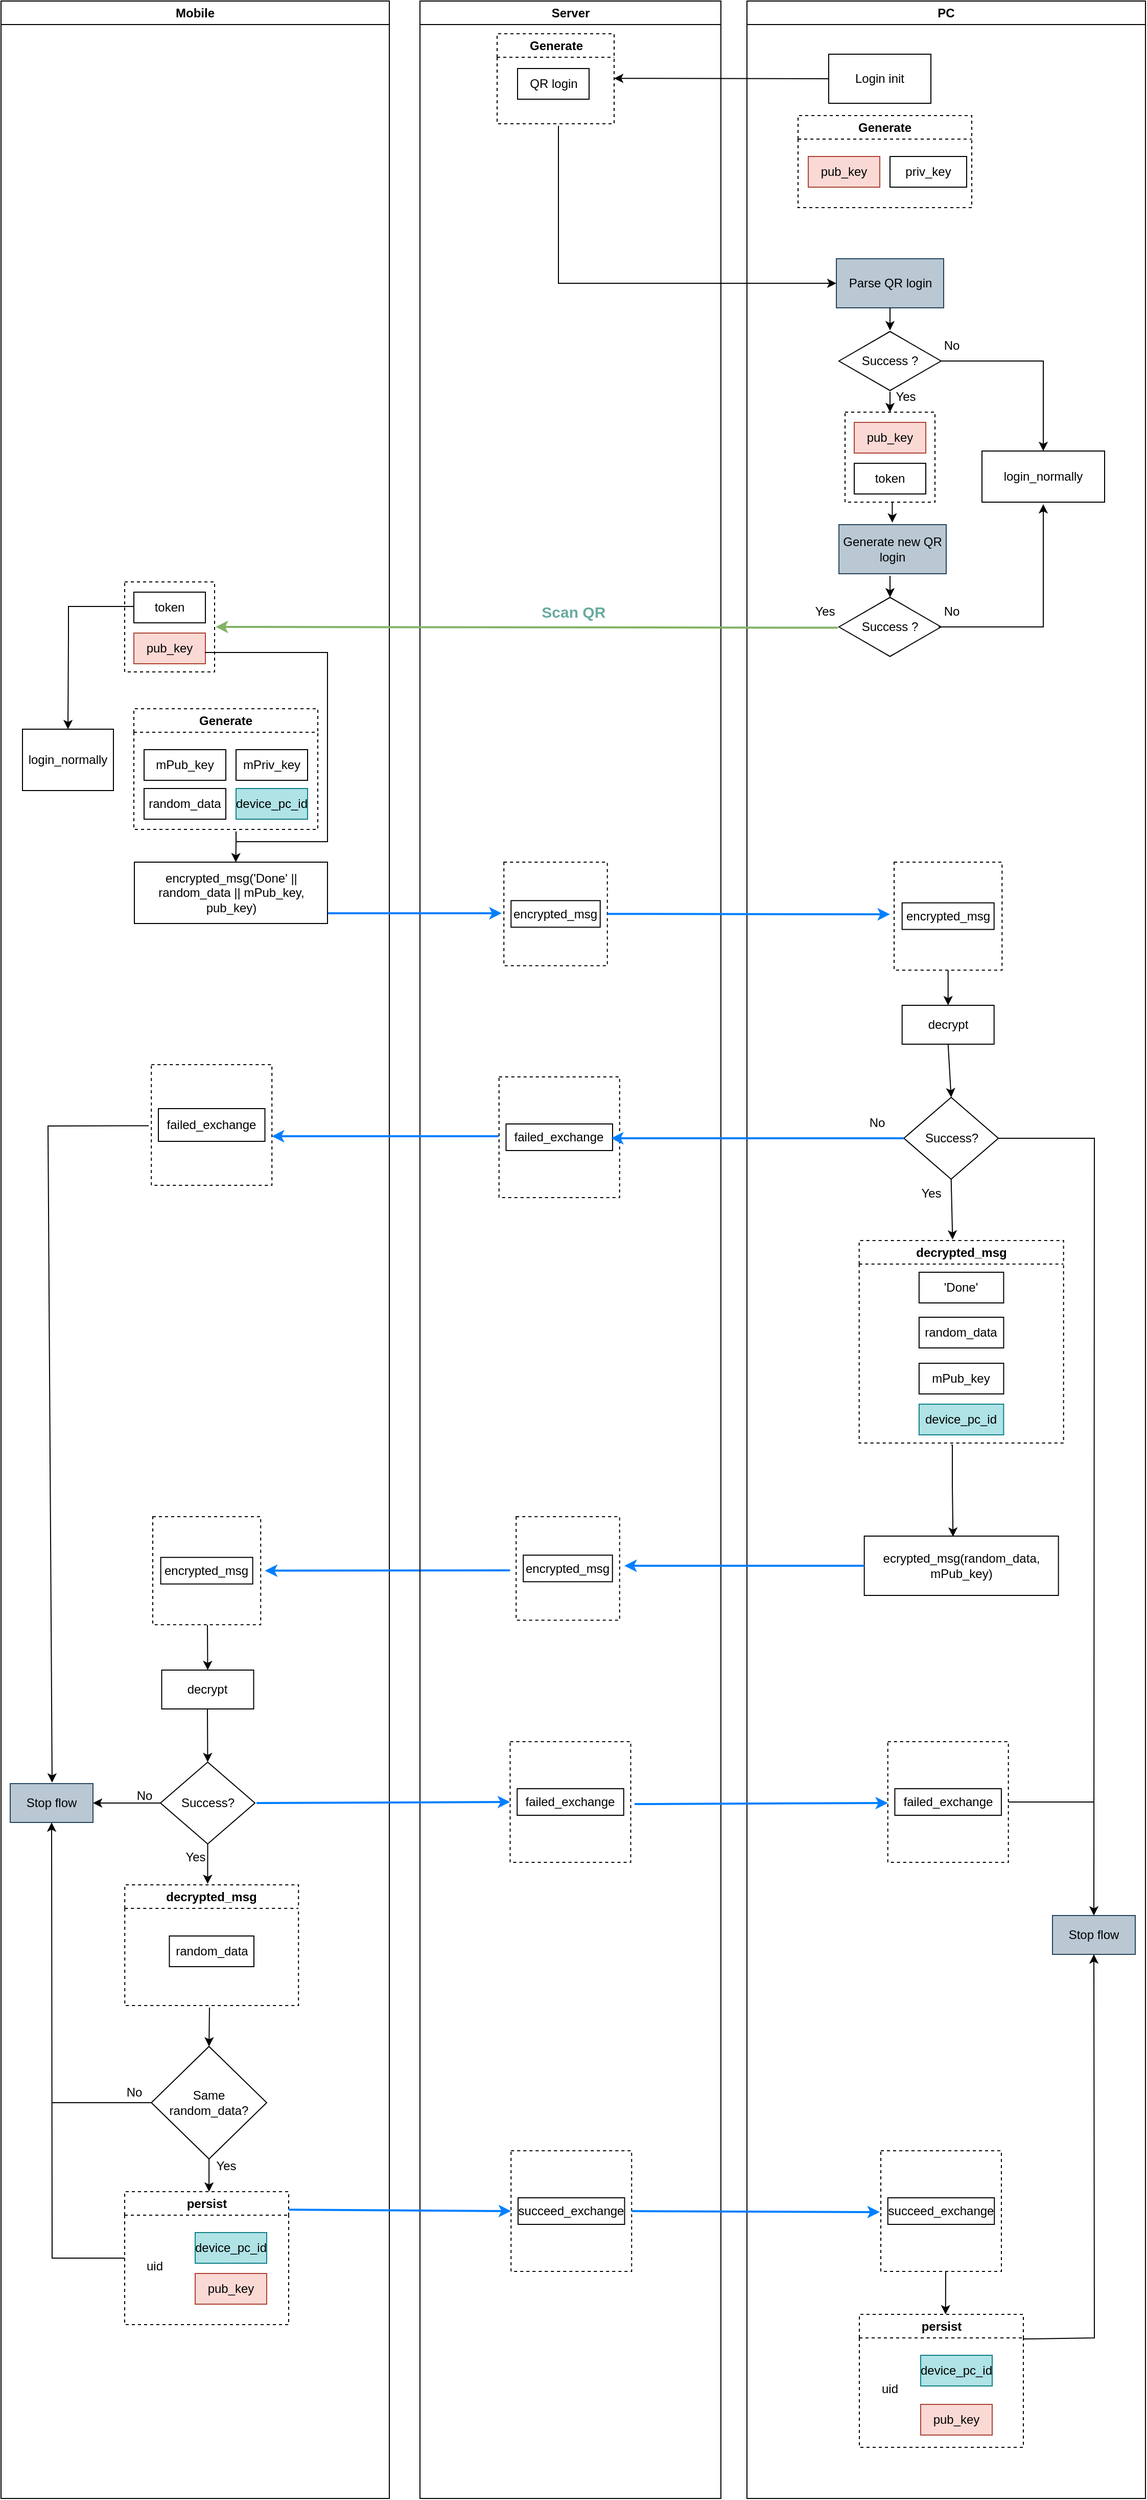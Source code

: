 <mxfile version="21.3.8" type="github">
  <diagram name="Page-1" id="e7e014a7-5840-1c2e-5031-d8a46d1fe8dd">
    <mxGraphModel dx="1434" dy="764" grid="1" gridSize="10" guides="1" tooltips="1" connect="1" arrows="1" fold="1" page="1" pageScale="1" pageWidth="1169" pageHeight="826" background="none" math="0" shadow="0">
      <root>
        <mxCell id="0" />
        <mxCell id="1" parent="0" />
        <mxCell id="2" value="Mobile" style="swimlane;whiteSpace=wrap" parent="1" vertex="1">
          <mxGeometry x="30" y="128" width="380" height="2442" as="geometry" />
        </mxCell>
        <mxCell id="E8R9tOtTosxfVHhhN3oH-79" value="" style="whiteSpace=wrap;html=1;aspect=fixed;dashed=1;" parent="2" vertex="1">
          <mxGeometry x="121" y="568" width="88" height="88" as="geometry" />
        </mxCell>
        <mxCell id="E8R9tOtTosxfVHhhN3oH-80" value="token" style="rounded=0;whiteSpace=wrap;html=1;" parent="2" vertex="1">
          <mxGeometry x="130" y="578" width="70" height="30" as="geometry" />
        </mxCell>
        <mxCell id="E8R9tOtTosxfVHhhN3oH-81" value="pub_key" style="rounded=0;whiteSpace=wrap;html=1;fillColor=#fad9d5;strokeColor=#ae4132;" parent="2" vertex="1">
          <mxGeometry x="130" y="618" width="70" height="30" as="geometry" />
        </mxCell>
        <mxCell id="E8R9tOtTosxfVHhhN3oH-88" value="Generate" style="swimlane;whiteSpace=wrap;html=1;dashed=1;" parent="2" vertex="1">
          <mxGeometry x="130" y="692" width="180" height="118" as="geometry">
            <mxRectangle x="50" y="112" width="90" height="30" as="alternateBounds" />
          </mxGeometry>
        </mxCell>
        <mxCell id="E8R9tOtTosxfVHhhN3oH-89" value="mPub_key" style="rounded=0;whiteSpace=wrap;html=1;" parent="E8R9tOtTosxfVHhhN3oH-88" vertex="1">
          <mxGeometry x="10" y="40" width="80" height="30" as="geometry" />
        </mxCell>
        <mxCell id="E8R9tOtTosxfVHhhN3oH-90" value="mPriv_key" style="rounded=0;whiteSpace=wrap;html=1;" parent="E8R9tOtTosxfVHhhN3oH-88" vertex="1">
          <mxGeometry x="100" y="40" width="70" height="30" as="geometry" />
        </mxCell>
        <mxCell id="E8R9tOtTosxfVHhhN3oH-92" value="random_data" style="rounded=0;whiteSpace=wrap;html=1;" parent="E8R9tOtTosxfVHhhN3oH-88" vertex="1">
          <mxGeometry x="10" y="78" width="80" height="30" as="geometry" />
        </mxCell>
        <mxCell id="E8R9tOtTosxfVHhhN3oH-313" value="device_pc_id" style="rounded=0;whiteSpace=wrap;html=1;fillColor=#b0e3e6;strokeColor=#0e8088;" parent="E8R9tOtTosxfVHhhN3oH-88" vertex="1">
          <mxGeometry x="100" y="78" width="70" height="30" as="geometry" />
        </mxCell>
        <mxCell id="E8R9tOtTosxfVHhhN3oH-93" value="login_normally" style="rounded=0;whiteSpace=wrap;html=1;" parent="2" vertex="1">
          <mxGeometry x="21" y="712" width="89" height="60" as="geometry" />
        </mxCell>
        <mxCell id="E8R9tOtTosxfVHhhN3oH-95" value="" style="endArrow=classic;html=1;rounded=0;entryX=0.5;entryY=0;entryDx=0;entryDy=0;" parent="2" target="E8R9tOtTosxfVHhhN3oH-93" edge="1">
          <mxGeometry width="50" height="50" relative="1" as="geometry">
            <mxPoint x="130" y="592" as="sourcePoint" />
            <mxPoint x="180" y="542" as="targetPoint" />
            <Array as="points">
              <mxPoint x="66" y="592" />
              <mxPoint x="66" y="622" />
            </Array>
          </mxGeometry>
        </mxCell>
        <mxCell id="E8R9tOtTosxfVHhhN3oH-96" value="encrypted_msg(&#39;Done&#39; || random_data || mPub_key, pub_key)" style="rounded=0;whiteSpace=wrap;html=1;" parent="2" vertex="1">
          <mxGeometry x="130.5" y="842" width="189" height="60" as="geometry" />
        </mxCell>
        <mxCell id="E8R9tOtTosxfVHhhN3oH-100" value="" style="endArrow=classic;html=1;rounded=0;entryX=0.525;entryY=0.003;entryDx=0;entryDy=0;entryPerimeter=0;" parent="2" target="E8R9tOtTosxfVHhhN3oH-96" edge="1">
          <mxGeometry width="50" height="50" relative="1" as="geometry">
            <mxPoint x="230" y="812" as="sourcePoint" />
            <mxPoint x="380" y="772" as="targetPoint" />
            <Array as="points">
              <mxPoint x="230" y="822" />
            </Array>
          </mxGeometry>
        </mxCell>
        <mxCell id="E8R9tOtTosxfVHhhN3oH-101" value="" style="endArrow=none;html=1;rounded=0;" parent="2" edge="1">
          <mxGeometry width="50" height="50" relative="1" as="geometry">
            <mxPoint x="199.5" y="637" as="sourcePoint" />
            <mxPoint x="230" y="822" as="targetPoint" />
            <Array as="points">
              <mxPoint x="319.5" y="637" />
              <mxPoint x="319.5" y="822" />
            </Array>
          </mxGeometry>
        </mxCell>
        <mxCell id="E8R9tOtTosxfVHhhN3oH-151" value="" style="whiteSpace=wrap;html=1;aspect=fixed;dashed=1;" parent="2" vertex="1">
          <mxGeometry x="147.12" y="1040" width="118" height="118" as="geometry" />
        </mxCell>
        <mxCell id="E8R9tOtTosxfVHhhN3oH-152" value="failed_exchange" style="rounded=0;whiteSpace=wrap;html=1;" parent="2" vertex="1">
          <mxGeometry x="154" y="1083" width="104.25" height="32" as="geometry" />
        </mxCell>
        <mxCell id="E8R9tOtTosxfVHhhN3oH-157" value="Stop flow" style="rounded=0;whiteSpace=wrap;html=1;fillColor=#bac8d3;strokeColor=#23445d;" parent="2" vertex="1">
          <mxGeometry x="9" y="1743" width="81" height="38" as="geometry" />
        </mxCell>
        <mxCell id="E8R9tOtTosxfVHhhN3oH-158" value="" style="endArrow=classic;html=1;rounded=0;exitX=-0.021;exitY=0.506;exitDx=0;exitDy=0;exitPerimeter=0;" parent="2" source="E8R9tOtTosxfVHhhN3oH-151" edge="1">
          <mxGeometry width="50" height="50" relative="1" as="geometry">
            <mxPoint x="141.99" y="1112" as="sourcePoint" />
            <mxPoint x="50" y="1742" as="targetPoint" />
            <Array as="points">
              <mxPoint x="45.99" y="1100" />
            </Array>
          </mxGeometry>
        </mxCell>
        <mxCell id="E8R9tOtTosxfVHhhN3oH-185" value="" style="whiteSpace=wrap;html=1;aspect=fixed;dashed=1;" parent="2" vertex="1">
          <mxGeometry x="148.49" y="1482" width="105.63" height="105.63" as="geometry" />
        </mxCell>
        <mxCell id="E8R9tOtTosxfVHhhN3oH-186" value="encrypted_msg" style="rounded=0;whiteSpace=wrap;html=1;" parent="2" vertex="1">
          <mxGeometry x="156.3" y="1521.82" width="90" height="26" as="geometry" />
        </mxCell>
        <mxCell id="E8R9tOtTosxfVHhhN3oH-187" value="decrypt" style="rounded=0;whiteSpace=wrap;html=1;" parent="2" vertex="1">
          <mxGeometry x="157.25" y="1632" width="90" height="38" as="geometry" />
        </mxCell>
        <mxCell id="E8R9tOtTosxfVHhhN3oH-188" value="decrypted_msg" style="swimlane;whiteSpace=wrap;html=1;dashed=1;" parent="2" vertex="1">
          <mxGeometry x="121.12" y="1842" width="170" height="118" as="geometry" />
        </mxCell>
        <mxCell id="E8R9tOtTosxfVHhhN3oH-190" value="random_data" style="rounded=0;whiteSpace=wrap;html=1;" parent="E8R9tOtTosxfVHhhN3oH-188" vertex="1">
          <mxGeometry x="43.63" y="50" width="82.75" height="30" as="geometry" />
        </mxCell>
        <mxCell id="E8R9tOtTosxfVHhhN3oH-204" value="" style="endArrow=classic;html=1;rounded=0;entryX=0.5;entryY=0;entryDx=0;entryDy=0;" parent="E8R9tOtTosxfVHhhN3oH-188" target="E8R9tOtTosxfVHhhN3oH-197" edge="1">
          <mxGeometry width="50" height="50" relative="1" as="geometry">
            <mxPoint x="82.88" y="120" as="sourcePoint" />
            <mxPoint x="137.13" y="70" as="targetPoint" />
          </mxGeometry>
        </mxCell>
        <mxCell id="E8R9tOtTosxfVHhhN3oH-196" value="Success?" style="rhombus;whiteSpace=wrap;html=1;" parent="2" vertex="1">
          <mxGeometry x="156" y="1722" width="92.5" height="80" as="geometry" />
        </mxCell>
        <mxCell id="E8R9tOtTosxfVHhhN3oH-197" value="Same random_data?" style="rhombus;whiteSpace=wrap;html=1;" parent="2" vertex="1">
          <mxGeometry x="147.12" y="2000" width="112.88" height="110" as="geometry" />
        </mxCell>
        <mxCell id="E8R9tOtTosxfVHhhN3oH-200" value="" style="endArrow=classic;html=1;rounded=0;entryX=0.5;entryY=0;entryDx=0;entryDy=0;" parent="2" target="E8R9tOtTosxfVHhhN3oH-187" edge="1">
          <mxGeometry width="50" height="50" relative="1" as="geometry">
            <mxPoint x="202" y="1588" as="sourcePoint" />
            <mxPoint x="254.12" y="1537.63" as="targetPoint" />
          </mxGeometry>
        </mxCell>
        <mxCell id="E8R9tOtTosxfVHhhN3oH-201" value="" style="endArrow=classic;html=1;rounded=0;entryX=0.5;entryY=0;entryDx=0;entryDy=0;" parent="2" target="E8R9tOtTosxfVHhhN3oH-196" edge="1">
          <mxGeometry width="50" height="50" relative="1" as="geometry">
            <mxPoint x="201.99" y="1670" as="sourcePoint" />
            <mxPoint x="201.99" y="1714" as="targetPoint" />
          </mxGeometry>
        </mxCell>
        <mxCell id="E8R9tOtTosxfVHhhN3oH-203" value="" style="endArrow=classic;html=1;rounded=0;exitX=0.5;exitY=1;exitDx=0;exitDy=0;entryX=0.477;entryY=-0.008;entryDx=0;entryDy=0;entryPerimeter=0;" parent="2" source="E8R9tOtTosxfVHhhN3oH-196" target="E8R9tOtTosxfVHhhN3oH-188" edge="1">
          <mxGeometry width="50" height="50" relative="1" as="geometry">
            <mxPoint x="350" y="1882" as="sourcePoint" />
            <mxPoint x="400" y="1832" as="targetPoint" />
          </mxGeometry>
        </mxCell>
        <mxCell id="E8R9tOtTosxfVHhhN3oH-206" value="" style="endArrow=classic;html=1;rounded=0;exitX=0;exitY=0.5;exitDx=0;exitDy=0;entryX=1;entryY=0.5;entryDx=0;entryDy=0;" parent="2" source="E8R9tOtTosxfVHhhN3oH-196" target="E8R9tOtTosxfVHhhN3oH-157" edge="1">
          <mxGeometry width="50" height="50" relative="1" as="geometry">
            <mxPoint x="260" y="1752" as="sourcePoint" />
            <mxPoint x="310" y="1702" as="targetPoint" />
          </mxGeometry>
        </mxCell>
        <mxCell id="E8R9tOtTosxfVHhhN3oH-216" value="" style="endArrow=classic;html=1;rounded=0;strokeWidth=2;fillColor=#b1ddf0;strokeColor=#007FFF;" parent="2" edge="1">
          <mxGeometry width="50" height="50" relative="1" as="geometry">
            <mxPoint x="498.25" y="1534.48" as="sourcePoint" />
            <mxPoint x="258.25" y="1534.82" as="targetPoint" />
          </mxGeometry>
        </mxCell>
        <mxCell id="E8R9tOtTosxfVHhhN3oH-227" value="" style="endArrow=classic;html=1;rounded=0;entryX=0.5;entryY=0;entryDx=0;entryDy=0;exitX=0.5;exitY=1;exitDx=0;exitDy=0;" parent="2" source="E8R9tOtTosxfVHhhN3oH-197" edge="1">
          <mxGeometry width="50" height="50" relative="1" as="geometry">
            <mxPoint x="200" y="2112" as="sourcePoint" />
            <mxPoint x="203.56" y="2142" as="targetPoint" />
          </mxGeometry>
        </mxCell>
        <mxCell id="E8R9tOtTosxfVHhhN3oH-228" value="Yes" style="text;html=1;align=center;verticalAlign=middle;resizable=0;points=[];autosize=1;strokeColor=none;fillColor=none;" parent="2" vertex="1">
          <mxGeometry x="200" y="2102" width="40" height="30" as="geometry" />
        </mxCell>
        <mxCell id="E8R9tOtTosxfVHhhN3oH-315" value="persist" style="swimlane;whiteSpace=wrap;html=1;dashed=1;" parent="2" vertex="1">
          <mxGeometry x="121" y="2142" width="160.5" height="130" as="geometry" />
        </mxCell>
        <mxCell id="E8R9tOtTosxfVHhhN3oH-321" value="device_pc_id" style="rounded=0;whiteSpace=wrap;html=1;fillColor=#b0e3e6;strokeColor=#0e8088;" parent="E8R9tOtTosxfVHhhN3oH-315" vertex="1">
          <mxGeometry x="69" y="40" width="70" height="30" as="geometry" />
        </mxCell>
        <mxCell id="E8R9tOtTosxfVHhhN3oH-320" value="pub_key" style="rounded=0;whiteSpace=wrap;html=1;fillColor=#fad9d5;strokeColor=#ae4132;" parent="E8R9tOtTosxfVHhhN3oH-315" vertex="1">
          <mxGeometry x="69" y="80" width="70" height="30" as="geometry" />
        </mxCell>
        <mxCell id="E8R9tOtTosxfVHhhN3oH-331" value="uid" style="text;html=1;align=center;verticalAlign=middle;resizable=0;points=[];autosize=1;strokeColor=none;fillColor=none;" parent="E8R9tOtTosxfVHhhN3oH-315" vertex="1">
          <mxGeometry x="9" y="58" width="40" height="30" as="geometry" />
        </mxCell>
        <mxCell id="E8R9tOtTosxfVHhhN3oH-322" value="" style="endArrow=classic;html=1;rounded=0;exitX=0;exitY=0.5;exitDx=0;exitDy=0;entryX=0.5;entryY=1;entryDx=0;entryDy=0;" parent="2" source="E8R9tOtTosxfVHhhN3oH-315" target="E8R9tOtTosxfVHhhN3oH-157" edge="1">
          <mxGeometry width="50" height="50" relative="1" as="geometry">
            <mxPoint x="360" y="1932" as="sourcePoint" />
            <mxPoint x="410" y="1882" as="targetPoint" />
            <Array as="points">
              <mxPoint x="50" y="2207" />
            </Array>
          </mxGeometry>
        </mxCell>
        <mxCell id="3" value="Server" style="swimlane;whiteSpace=wrap" parent="1" vertex="1">
          <mxGeometry x="440" y="128" width="294.5" height="2442" as="geometry">
            <mxRectangle x="444.5" y="128" width="80" height="30" as="alternateBounds" />
          </mxGeometry>
        </mxCell>
        <mxCell id="E8R9tOtTosxfVHhhN3oH-42" value="Generate" style="swimlane;whiteSpace=wrap;html=1;dashed=1;fillColor=default;" parent="3" vertex="1">
          <mxGeometry x="75.5" y="32" width="114.5" height="88" as="geometry" />
        </mxCell>
        <mxCell id="E8R9tOtTosxfVHhhN3oH-45" value="QR login" style="rounded=0;whiteSpace=wrap;html=1;" parent="E8R9tOtTosxfVHhhN3oH-42" vertex="1">
          <mxGeometry x="20" y="34" width="70" height="30" as="geometry" />
        </mxCell>
        <mxCell id="E8R9tOtTosxfVHhhN3oH-56" value="" style="endArrow=classic;html=1;rounded=0;entryX=0;entryY=0.5;entryDx=0;entryDy=0;" parent="E8R9tOtTosxfVHhhN3oH-42" target="E8R9tOtTosxfVHhhN3oH-55" edge="1">
          <mxGeometry width="50" height="50" relative="1" as="geometry">
            <mxPoint x="60" y="90" as="sourcePoint" />
            <mxPoint x="110" y="40" as="targetPoint" />
            <Array as="points">
              <mxPoint x="60" y="244" />
            </Array>
          </mxGeometry>
        </mxCell>
        <mxCell id="E8R9tOtTosxfVHhhN3oH-46" value="" style="endArrow=classic;html=1;rounded=0;exitX=0;exitY=0.5;exitDx=0;exitDy=0;" parent="3" source="E8R9tOtTosxfVHhhN3oH-41" edge="1">
          <mxGeometry width="50" height="50" relative="1" as="geometry">
            <mxPoint x="423.5" y="76" as="sourcePoint" />
            <mxPoint x="190" y="75.58" as="targetPoint" />
          </mxGeometry>
        </mxCell>
        <mxCell id="E8R9tOtTosxfVHhhN3oH-87" value="Scan QR&amp;nbsp;" style="text;html=1;strokeColor=none;fillColor=none;align=center;verticalAlign=middle;whiteSpace=wrap;rounded=0;fontSize=15;fontStyle=1;fontColor=#67AB9F;" parent="3" vertex="1">
          <mxGeometry x="115" y="582" width="75" height="30" as="geometry" />
        </mxCell>
        <mxCell id="E8R9tOtTosxfVHhhN3oH-122" value="" style="whiteSpace=wrap;html=1;aspect=fixed;dashed=1;" parent="3" vertex="1">
          <mxGeometry x="82.13" y="842" width="101.25" height="101.25" as="geometry" />
        </mxCell>
        <mxCell id="E8R9tOtTosxfVHhhN3oH-123" value="encrypted_msg" style="rounded=0;whiteSpace=wrap;html=1;" parent="3" vertex="1">
          <mxGeometry x="89.13" y="879.63" width="87.25" height="26" as="geometry" />
        </mxCell>
        <mxCell id="E8R9tOtTosxfVHhhN3oH-146" value="" style="whiteSpace=wrap;html=1;aspect=fixed;dashed=1;" parent="3" vertex="1">
          <mxGeometry x="77.37" y="1052" width="118" height="118" as="geometry" />
        </mxCell>
        <mxCell id="E8R9tOtTosxfVHhhN3oH-147" value="failed_exchange" style="rounded=0;whiteSpace=wrap;html=1;" parent="3" vertex="1">
          <mxGeometry x="84.24" y="1098" width="104.25" height="26" as="geometry" />
        </mxCell>
        <mxCell id="E8R9tOtTosxfVHhhN3oH-192" value="" style="whiteSpace=wrap;html=1;aspect=fixed;dashed=1;" parent="3" vertex="1">
          <mxGeometry x="94.12" y="1482" width="101.25" height="101.25" as="geometry" />
        </mxCell>
        <mxCell id="E8R9tOtTosxfVHhhN3oH-193" value="encrypted_msg" style="rounded=0;whiteSpace=wrap;html=1;" parent="3" vertex="1">
          <mxGeometry x="101.12" y="1519.63" width="87.25" height="26" as="geometry" />
        </mxCell>
        <mxCell id="E8R9tOtTosxfVHhhN3oH-198" value="" style="whiteSpace=wrap;html=1;aspect=fixed;dashed=1;" parent="3" vertex="1">
          <mxGeometry x="89.13" y="2102" width="118" height="118" as="geometry" />
        </mxCell>
        <mxCell id="E8R9tOtTosxfVHhhN3oH-199" value="succeed_exchange" style="rounded=0;whiteSpace=wrap;html=1;" parent="3" vertex="1">
          <mxGeometry x="96.0" y="2148" width="104.25" height="26" as="geometry" />
        </mxCell>
        <mxCell id="E8R9tOtTosxfVHhhN3oH-233" value="" style="whiteSpace=wrap;html=1;aspect=fixed;dashed=1;" parent="3" vertex="1">
          <mxGeometry x="88.25" y="1702" width="118" height="118" as="geometry" />
        </mxCell>
        <mxCell id="E8R9tOtTosxfVHhhN3oH-234" value="failed_exchange" style="rounded=0;whiteSpace=wrap;html=1;" parent="3" vertex="1">
          <mxGeometry x="95.12" y="1748" width="104.25" height="26" as="geometry" />
        </mxCell>
        <mxCell id="4" value="PC" style="swimlane;whiteSpace=wrap" parent="1" vertex="1">
          <mxGeometry x="760" y="128" width="390" height="2442" as="geometry" />
        </mxCell>
        <mxCell id="E8R9tOtTosxfVHhhN3oH-41" value="Login init" style="rounded=0;whiteSpace=wrap;html=1;" parent="4" vertex="1">
          <mxGeometry x="80" y="52" width="100" height="48" as="geometry" />
        </mxCell>
        <mxCell id="E8R9tOtTosxfVHhhN3oH-47" value="Generate" style="swimlane;whiteSpace=wrap;html=1;dashed=1;" parent="4" vertex="1">
          <mxGeometry x="50" y="112" width="170" height="90" as="geometry">
            <mxRectangle x="50" y="112" width="90" height="30" as="alternateBounds" />
          </mxGeometry>
        </mxCell>
        <mxCell id="E8R9tOtTosxfVHhhN3oH-48" value="pub_key" style="rounded=0;whiteSpace=wrap;html=1;fillColor=#fad9d5;strokeColor=#ae4132;" parent="E8R9tOtTosxfVHhhN3oH-47" vertex="1">
          <mxGeometry x="10" y="40" width="70" height="30" as="geometry" />
        </mxCell>
        <mxCell id="E8R9tOtTosxfVHhhN3oH-49" value="priv_key" style="rounded=0;whiteSpace=wrap;html=1;" parent="E8R9tOtTosxfVHhhN3oH-47" vertex="1">
          <mxGeometry x="90" y="40" width="75" height="30" as="geometry" />
        </mxCell>
        <mxCell id="E8R9tOtTosxfVHhhN3oH-55" value="Parse QR login" style="rounded=0;whiteSpace=wrap;html=1;fillColor=#bac8d3;strokeColor=#23445d;" parent="4" vertex="1">
          <mxGeometry x="87.5" y="252" width="105" height="48" as="geometry" />
        </mxCell>
        <mxCell id="E8R9tOtTosxfVHhhN3oH-57" value="Success ?" style="html=1;whiteSpace=wrap;aspect=fixed;shape=isoRectangle;" parent="4" vertex="1">
          <mxGeometry x="90" y="322" width="100" height="60" as="geometry" />
        </mxCell>
        <mxCell id="E8R9tOtTosxfVHhhN3oH-68" value="" style="whiteSpace=wrap;html=1;aspect=fixed;dashed=1;" parent="4" vertex="1">
          <mxGeometry x="96" y="402" width="88" height="88" as="geometry" />
        </mxCell>
        <mxCell id="E8R9tOtTosxfVHhhN3oH-70" value="pub_key" style="rounded=0;whiteSpace=wrap;html=1;fillColor=#fad9d5;strokeColor=#ae4132;" parent="4" vertex="1">
          <mxGeometry x="105" y="412" width="70" height="30" as="geometry" />
        </mxCell>
        <mxCell id="E8R9tOtTosxfVHhhN3oH-71" value="token" style="rounded=0;whiteSpace=wrap;html=1;" parent="4" vertex="1">
          <mxGeometry x="105" y="452" width="70" height="30" as="geometry" />
        </mxCell>
        <mxCell id="E8R9tOtTosxfVHhhN3oH-72" value="login_normally" style="rounded=0;whiteSpace=wrap;html=1;" parent="4" vertex="1">
          <mxGeometry x="230" y="440" width="120" height="50" as="geometry" />
        </mxCell>
        <mxCell id="E8R9tOtTosxfVHhhN3oH-73" value="Generate new QR login" style="rounded=0;whiteSpace=wrap;html=1;fillColor=#bac8d3;strokeColor=#23445d;" parent="4" vertex="1">
          <mxGeometry x="90" y="512" width="105" height="48" as="geometry" />
        </mxCell>
        <mxCell id="E8R9tOtTosxfVHhhN3oH-74" value="Success ?" style="html=1;whiteSpace=wrap;aspect=fixed;shape=isoRectangle;" parent="4" vertex="1">
          <mxGeometry x="90" y="582" width="100" height="60" as="geometry" />
        </mxCell>
        <mxCell id="E8R9tOtTosxfVHhhN3oH-82" value="" style="endArrow=classic;html=1;rounded=0;strokeWidth=2;exitX=-0.01;exitY=0.513;exitDx=0;exitDy=0;exitPerimeter=0;fillColor=#d5e8d4;strokeColor=#82b366;" parent="4" source="E8R9tOtTosxfVHhhN3oH-74" edge="1">
          <mxGeometry width="50" height="50" relative="1" as="geometry">
            <mxPoint x="87.5" y="612" as="sourcePoint" />
            <mxPoint x="-520" y="612" as="targetPoint" />
          </mxGeometry>
        </mxCell>
        <mxCell id="E8R9tOtTosxfVHhhN3oH-85" value="" style="endArrow=classic;html=1;rounded=0;" parent="4" edge="1">
          <mxGeometry width="50" height="50" relative="1" as="geometry">
            <mxPoint x="187.5" y="612" as="sourcePoint" />
            <mxPoint x="290" y="492" as="targetPoint" />
            <Array as="points">
              <mxPoint x="290" y="612" />
            </Array>
          </mxGeometry>
        </mxCell>
        <mxCell id="E8R9tOtTosxfVHhhN3oH-86" value="" style="endArrow=classic;html=1;rounded=0;exitX=1;exitY=0.5;exitDx=0;exitDy=0;exitPerimeter=0;entryX=0.5;entryY=0;entryDx=0;entryDy=0;" parent="4" source="E8R9tOtTosxfVHhhN3oH-57" target="E8R9tOtTosxfVHhhN3oH-72" edge="1">
          <mxGeometry width="50" height="50" relative="1" as="geometry">
            <mxPoint x="195" y="276" as="sourcePoint" />
            <mxPoint x="290" y="422" as="targetPoint" />
            <Array as="points">
              <mxPoint x="290" y="352" />
            </Array>
          </mxGeometry>
        </mxCell>
        <mxCell id="E8R9tOtTosxfVHhhN3oH-104" value="" style="endArrow=classic;html=1;rounded=0;exitX=0.5;exitY=1;exitDx=0;exitDy=0;" parent="4" source="E8R9tOtTosxfVHhhN3oH-55" edge="1">
          <mxGeometry width="50" height="50" relative="1" as="geometry">
            <mxPoint x="137.5" y="310" as="sourcePoint" />
            <mxPoint x="140" y="322" as="targetPoint" />
          </mxGeometry>
        </mxCell>
        <mxCell id="E8R9tOtTosxfVHhhN3oH-106" value="" style="endArrow=classic;html=1;rounded=0;entryX=0.5;entryY=0;entryDx=0;entryDy=0;" parent="4" target="E8R9tOtTosxfVHhhN3oH-68" edge="1">
          <mxGeometry width="50" height="50" relative="1" as="geometry">
            <mxPoint x="140" y="382" as="sourcePoint" />
            <mxPoint x="190" y="332" as="targetPoint" />
          </mxGeometry>
        </mxCell>
        <mxCell id="E8R9tOtTosxfVHhhN3oH-107" value="" style="endArrow=classic;html=1;rounded=0;entryX=0.5;entryY=0;entryDx=0;entryDy=0;" parent="4" edge="1">
          <mxGeometry width="50" height="50" relative="1" as="geometry">
            <mxPoint x="142.21" y="490" as="sourcePoint" />
            <mxPoint x="142.21" y="510" as="targetPoint" />
          </mxGeometry>
        </mxCell>
        <mxCell id="E8R9tOtTosxfVHhhN3oH-109" value="" style="endArrow=classic;html=1;rounded=0;entryX=0.5;entryY=0.018;entryDx=0;entryDy=0;entryPerimeter=0;" parent="4" target="E8R9tOtTosxfVHhhN3oH-74" edge="1">
          <mxGeometry width="50" height="50" relative="1" as="geometry">
            <mxPoint x="140" y="562" as="sourcePoint" />
            <mxPoint x="140" y="582" as="targetPoint" />
          </mxGeometry>
        </mxCell>
        <mxCell id="E8R9tOtTosxfVHhhN3oH-110" value="No" style="text;html=1;align=center;verticalAlign=middle;resizable=0;points=[];autosize=1;strokeColor=none;fillColor=none;" parent="4" vertex="1">
          <mxGeometry x="180" y="322" width="40" height="30" as="geometry" />
        </mxCell>
        <mxCell id="E8R9tOtTosxfVHhhN3oH-111" value="Yes" style="text;html=1;align=center;verticalAlign=middle;resizable=0;points=[];autosize=1;strokeColor=none;fillColor=none;" parent="4" vertex="1">
          <mxGeometry x="135" y="372" width="40" height="30" as="geometry" />
        </mxCell>
        <mxCell id="E8R9tOtTosxfVHhhN3oH-112" value="No" style="text;html=1;align=center;verticalAlign=middle;resizable=0;points=[];autosize=1;strokeColor=none;fillColor=none;" parent="4" vertex="1">
          <mxGeometry x="180" y="582" width="40" height="30" as="geometry" />
        </mxCell>
        <mxCell id="E8R9tOtTosxfVHhhN3oH-113" value="Yes" style="text;html=1;align=center;verticalAlign=middle;resizable=0;points=[];autosize=1;strokeColor=none;fillColor=none;" parent="4" vertex="1">
          <mxGeometry x="56" y="582" width="40" height="30" as="geometry" />
        </mxCell>
        <mxCell id="E8R9tOtTosxfVHhhN3oH-162" value="" style="edgeStyle=orthogonalEdgeStyle;rounded=0;orthogonalLoop=1;jettySize=auto;html=1;entryX=0.457;entryY=0.009;entryDx=0;entryDy=0;entryPerimeter=0;" parent="4" target="E8R9tOtTosxfVHhhN3oH-161" edge="1">
          <mxGeometry relative="1" as="geometry">
            <mxPoint x="200" y="1412" as="sourcePoint" />
            <Array as="points">
              <mxPoint x="201" y="1412" />
              <mxPoint x="201" y="1452" />
              <mxPoint x="202" y="1452" />
            </Array>
          </mxGeometry>
        </mxCell>
        <mxCell id="E8R9tOtTosxfVHhhN3oH-125" value="decrypted_msg" style="swimlane;whiteSpace=wrap;html=1;dashed=1;" parent="4" vertex="1">
          <mxGeometry x="109.83" y="1212" width="200" height="198" as="geometry" />
        </mxCell>
        <mxCell id="E8R9tOtTosxfVHhhN3oH-139" value="&#39;Done&#39;" style="rounded=0;whiteSpace=wrap;html=1;" parent="E8R9tOtTosxfVHhhN3oH-125" vertex="1">
          <mxGeometry x="58.62" y="31" width="82.75" height="30" as="geometry" />
        </mxCell>
        <mxCell id="E8R9tOtTosxfVHhhN3oH-140" value="random_data" style="rounded=0;whiteSpace=wrap;html=1;" parent="E8R9tOtTosxfVHhhN3oH-125" vertex="1">
          <mxGeometry x="58.63" y="75" width="82.75" height="30" as="geometry" />
        </mxCell>
        <mxCell id="E8R9tOtTosxfVHhhN3oH-141" value="mPub_key" style="rounded=0;whiteSpace=wrap;html=1;" parent="E8R9tOtTosxfVHhhN3oH-125" vertex="1">
          <mxGeometry x="58.63" y="120" width="82.75" height="30" as="geometry" />
        </mxCell>
        <mxCell id="E8R9tOtTosxfVHhhN3oH-314" value="device_pc_id" style="rounded=0;whiteSpace=wrap;html=1;fillColor=#b0e3e6;strokeColor=#0e8088;" parent="E8R9tOtTosxfVHhhN3oH-125" vertex="1">
          <mxGeometry x="58.62" y="160" width="82.75" height="30" as="geometry" />
        </mxCell>
        <mxCell id="E8R9tOtTosxfVHhhN3oH-142" value="Success?" style="rhombus;whiteSpace=wrap;html=1;" parent="4" vertex="1">
          <mxGeometry x="153.58" y="1072" width="92.5" height="80" as="geometry" />
        </mxCell>
        <mxCell id="E8R9tOtTosxfVHhhN3oH-143" value="decrypt" style="rounded=0;whiteSpace=wrap;html=1;" parent="4" vertex="1">
          <mxGeometry x="151.84" y="982" width="90" height="38" as="geometry" />
        </mxCell>
        <mxCell id="E8R9tOtTosxfVHhhN3oH-154" value="" style="endArrow=classic;html=1;rounded=0;exitX=0;exitY=0.5;exitDx=0;exitDy=0;strokeWidth=2;fillColor=#b1ddf0;strokeColor=#007FFF;" parent="4" source="E8R9tOtTosxfVHhhN3oH-142" edge="1">
          <mxGeometry width="50" height="50" relative="1" as="geometry">
            <mxPoint x="101.99" y="1112" as="sourcePoint" />
            <mxPoint x="-133.01" y="1112" as="targetPoint" />
          </mxGeometry>
        </mxCell>
        <mxCell id="E8R9tOtTosxfVHhhN3oH-161" value="ecrypted_msg(random_data, mPub_key)" style="whiteSpace=wrap;html=1;fontStyle=0;startSize=23;" parent="4" vertex="1">
          <mxGeometry x="114.83" y="1501" width="190" height="58" as="geometry" />
        </mxCell>
        <mxCell id="E8R9tOtTosxfVHhhN3oH-172" value="" style="endArrow=classic;html=1;rounded=0;strokeWidth=2;fillColor=#b1ddf0;strokeColor=#007FFF;exitX=0;exitY=0.5;exitDx=0;exitDy=0;" parent="4" source="E8R9tOtTosxfVHhhN3oH-161" edge="1">
          <mxGeometry width="50" height="50" relative="1" as="geometry">
            <mxPoint x="96.99" y="1532" as="sourcePoint" />
            <mxPoint x="-120" y="1530" as="targetPoint" />
          </mxGeometry>
        </mxCell>
        <mxCell id="E8R9tOtTosxfVHhhN3oH-173" value="No" style="text;html=1;align=center;verticalAlign=middle;resizable=0;points=[];autosize=1;strokeColor=none;fillColor=none;" parent="4" vertex="1">
          <mxGeometry x="106.99" y="1082" width="40" height="30" as="geometry" />
        </mxCell>
        <mxCell id="E8R9tOtTosxfVHhhN3oH-176" value="" style="whiteSpace=wrap;html=1;aspect=fixed;dashed=1;" parent="4" vertex="1">
          <mxGeometry x="144.03" y="842" width="105.63" height="105.63" as="geometry" />
        </mxCell>
        <mxCell id="E8R9tOtTosxfVHhhN3oH-177" value="encrypted_msg" style="rounded=0;whiteSpace=wrap;html=1;" parent="4" vertex="1">
          <mxGeometry x="151.84" y="881.81" width="90" height="26" as="geometry" />
        </mxCell>
        <mxCell id="E8R9tOtTosxfVHhhN3oH-214" value="" style="whiteSpace=wrap;html=1;aspect=fixed;dashed=1;" parent="4" vertex="1">
          <mxGeometry x="131.0" y="2102" width="118" height="118" as="geometry" />
        </mxCell>
        <mxCell id="E8R9tOtTosxfVHhhN3oH-215" value="succeed_exchange" style="rounded=0;whiteSpace=wrap;html=1;" parent="4" vertex="1">
          <mxGeometry x="137.87" y="2148" width="104.25" height="26" as="geometry" />
        </mxCell>
        <mxCell id="E8R9tOtTosxfVHhhN3oH-226" value="" style="endArrow=classic;html=1;rounded=0;entryX=0.54;entryY=0;entryDx=0;entryDy=0;entryPerimeter=0;" parent="4" edge="1">
          <mxGeometry width="50" height="50" relative="1" as="geometry">
            <mxPoint x="194.5" y="2220" as="sourcePoint" />
            <mxPoint x="194.36" y="2262" as="targetPoint" />
          </mxGeometry>
        </mxCell>
        <mxCell id="E8R9tOtTosxfVHhhN3oH-229" value="" style="endArrow=classic;html=1;rounded=0;exitX=0.5;exitY=1;exitDx=0;exitDy=0;entryX=0.5;entryY=0;entryDx=0;entryDy=0;" parent="4" source="E8R9tOtTosxfVHhhN3oH-176" target="E8R9tOtTosxfVHhhN3oH-143" edge="1">
          <mxGeometry width="50" height="50" relative="1" as="geometry">
            <mxPoint x="-210" y="1172" as="sourcePoint" />
            <mxPoint x="-160" y="1122" as="targetPoint" />
          </mxGeometry>
        </mxCell>
        <mxCell id="E8R9tOtTosxfVHhhN3oH-230" value="" style="endArrow=classic;html=1;rounded=0;exitX=0.5;exitY=1;exitDx=0;exitDy=0;entryX=0.5;entryY=0;entryDx=0;entryDy=0;" parent="4" source="E8R9tOtTosxfVHhhN3oH-143" target="E8R9tOtTosxfVHhhN3oH-142" edge="1">
          <mxGeometry width="50" height="50" relative="1" as="geometry">
            <mxPoint x="-210" y="1172" as="sourcePoint" />
            <mxPoint x="-160" y="1122" as="targetPoint" />
          </mxGeometry>
        </mxCell>
        <mxCell id="E8R9tOtTosxfVHhhN3oH-231" value="" style="endArrow=classic;html=1;rounded=0;exitX=0.5;exitY=1;exitDx=0;exitDy=0;entryX=0.457;entryY=-0.005;entryDx=0;entryDy=0;entryPerimeter=0;" parent="4" source="E8R9tOtTosxfVHhhN3oH-142" target="E8R9tOtTosxfVHhhN3oH-125" edge="1">
          <mxGeometry width="50" height="50" relative="1" as="geometry">
            <mxPoint x="-210" y="1172" as="sourcePoint" />
            <mxPoint x="-160" y="1122" as="targetPoint" />
          </mxGeometry>
        </mxCell>
        <mxCell id="E8R9tOtTosxfVHhhN3oH-232" value="Yes" style="text;html=1;align=center;verticalAlign=middle;resizable=0;points=[];autosize=1;strokeColor=none;fillColor=none;" parent="4" vertex="1">
          <mxGeometry x="160" y="1151" width="40" height="30" as="geometry" />
        </mxCell>
        <mxCell id="E8R9tOtTosxfVHhhN3oH-236" value="" style="whiteSpace=wrap;html=1;aspect=fixed;dashed=1;" parent="4" vertex="1">
          <mxGeometry x="137.84" y="1702" width="118" height="118" as="geometry" />
        </mxCell>
        <mxCell id="E8R9tOtTosxfVHhhN3oH-237" value="failed_exchange" style="rounded=0;whiteSpace=wrap;html=1;" parent="4" vertex="1">
          <mxGeometry x="144.71" y="1748" width="104.25" height="26" as="geometry" />
        </mxCell>
        <mxCell id="E8R9tOtTosxfVHhhN3oH-272" value="Stop flow" style="rounded=0;whiteSpace=wrap;html=1;fillColor=#bac8d3;strokeColor=#23445d;" parent="4" vertex="1">
          <mxGeometry x="299" y="1872" width="81" height="38" as="geometry" />
        </mxCell>
        <mxCell id="E8R9tOtTosxfVHhhN3oH-273" value="" style="endArrow=classic;html=1;rounded=0;entryX=0.5;entryY=1;entryDx=0;entryDy=0;exitX=1.002;exitY=0.185;exitDx=0;exitDy=0;exitPerimeter=0;" parent="4" source="E8R9tOtTosxfVHhhN3oH-326" target="E8R9tOtTosxfVHhhN3oH-272" edge="1">
          <mxGeometry width="50" height="50" relative="1" as="geometry">
            <mxPoint x="280" y="2285" as="sourcePoint" />
            <mxPoint x="-160" y="1972" as="targetPoint" />
            <Array as="points">
              <mxPoint x="340" y="2285" />
            </Array>
          </mxGeometry>
        </mxCell>
        <mxCell id="E8R9tOtTosxfVHhhN3oH-274" value="" style="endArrow=classic;html=1;rounded=0;exitX=1;exitY=0.5;exitDx=0;exitDy=0;entryX=0.5;entryY=0;entryDx=0;entryDy=0;" parent="4" source="E8R9tOtTosxfVHhhN3oH-142" target="E8R9tOtTosxfVHhhN3oH-272" edge="1">
          <mxGeometry width="50" height="50" relative="1" as="geometry">
            <mxPoint x="309.83" y="1442" as="sourcePoint" />
            <mxPoint x="359.83" y="1392" as="targetPoint" />
            <Array as="points">
              <mxPoint x="340" y="1112" />
            </Array>
          </mxGeometry>
        </mxCell>
        <mxCell id="E8R9tOtTosxfVHhhN3oH-326" value="persist" style="swimlane;whiteSpace=wrap;html=1;dashed=1;" parent="4" vertex="1">
          <mxGeometry x="110" y="2262" width="160.5" height="130" as="geometry" />
        </mxCell>
        <mxCell id="E8R9tOtTosxfVHhhN3oH-327" value="device_pc_id" style="rounded=0;whiteSpace=wrap;html=1;fillColor=#b0e3e6;strokeColor=#0e8088;" parent="E8R9tOtTosxfVHhhN3oH-326" vertex="1">
          <mxGeometry x="60" y="40" width="70" height="30" as="geometry" />
        </mxCell>
        <mxCell id="E8R9tOtTosxfVHhhN3oH-328" value="pub_key" style="rounded=0;whiteSpace=wrap;html=1;fillColor=#fad9d5;strokeColor=#ae4132;" parent="E8R9tOtTosxfVHhhN3oH-326" vertex="1">
          <mxGeometry x="60" y="88" width="70" height="30" as="geometry" />
        </mxCell>
        <mxCell id="E8R9tOtTosxfVHhhN3oH-329" value="uid" style="text;html=1;strokeColor=none;fillColor=none;align=center;verticalAlign=middle;whiteSpace=wrap;rounded=0;" parent="E8R9tOtTosxfVHhhN3oH-326" vertex="1">
          <mxGeometry y="58" width="60" height="30" as="geometry" />
        </mxCell>
        <mxCell id="E8R9tOtTosxfVHhhN3oH-144" value="" style="endArrow=classic;html=1;rounded=0;strokeWidth=2;fillColor=#0050ef;strokeColor=#007FFF;fontColor=#007FFF;" parent="1" edge="1">
          <mxGeometry width="50" height="50" relative="1" as="geometry">
            <mxPoint x="350" y="1020" as="sourcePoint" />
            <mxPoint x="520" y="1020" as="targetPoint" />
          </mxGeometry>
        </mxCell>
        <mxCell id="E8R9tOtTosxfVHhhN3oH-145" value="" style="endArrow=classic;html=1;rounded=0;strokeWidth=2;fillColor=#0050ef;strokeColor=#007FFF;exitX=1;exitY=0.5;exitDx=0;exitDy=0;" parent="1" source="E8R9tOtTosxfVHhhN3oH-122" edge="1">
          <mxGeometry width="50" height="50" relative="1" as="geometry">
            <mxPoint x="630" y="1020" as="sourcePoint" />
            <mxPoint x="900" y="1021" as="targetPoint" />
          </mxGeometry>
        </mxCell>
        <mxCell id="E8R9tOtTosxfVHhhN3oH-155" value="" style="endArrow=classic;html=1;rounded=0;strokeColor=#007FFF;strokeWidth=2;" parent="1" edge="1">
          <mxGeometry width="50" height="50" relative="1" as="geometry">
            <mxPoint x="516.99" y="1238" as="sourcePoint" />
            <mxPoint x="294.99" y="1238" as="targetPoint" />
          </mxGeometry>
        </mxCell>
        <mxCell id="E8R9tOtTosxfVHhhN3oH-207" value="No" style="text;html=1;align=center;verticalAlign=middle;resizable=0;points=[];autosize=1;strokeColor=none;fillColor=none;" parent="1" vertex="1">
          <mxGeometry x="150" y="1868" width="40" height="30" as="geometry" />
        </mxCell>
        <mxCell id="E8R9tOtTosxfVHhhN3oH-208" value="Yes" style="text;html=1;align=center;verticalAlign=middle;resizable=0;points=[];autosize=1;strokeColor=none;fillColor=none;" parent="1" vertex="1">
          <mxGeometry x="200" y="1928" width="40" height="30" as="geometry" />
        </mxCell>
        <mxCell id="E8R9tOtTosxfVHhhN3oH-220" value="" style="endArrow=none;html=1;rounded=0;exitX=0;exitY=0.5;exitDx=0;exitDy=0;" parent="1" source="E8R9tOtTosxfVHhhN3oH-197" edge="1">
          <mxGeometry width="50" height="50" relative="1" as="geometry">
            <mxPoint x="330" y="2130" as="sourcePoint" />
            <mxPoint x="80" y="2183" as="targetPoint" />
          </mxGeometry>
        </mxCell>
        <mxCell id="E8R9tOtTosxfVHhhN3oH-221" value="No" style="text;html=1;align=center;verticalAlign=middle;resizable=0;points=[];autosize=1;strokeColor=none;fillColor=none;" parent="1" vertex="1">
          <mxGeometry x="140" y="2158" width="40" height="30" as="geometry" />
        </mxCell>
        <mxCell id="E8R9tOtTosxfVHhhN3oH-222" value="" style="endArrow=classic;html=1;rounded=0;entryX=0;entryY=0.5;entryDx=0;entryDy=0;strokeColor=#007FFF;strokeWidth=2;exitX=1.001;exitY=0.136;exitDx=0;exitDy=0;exitPerimeter=0;" parent="1" source="E8R9tOtTosxfVHhhN3oH-315" target="E8R9tOtTosxfVHhhN3oH-198" edge="1">
          <mxGeometry width="50" height="50" relative="1" as="geometry">
            <mxPoint x="330" y="2293" as="sourcePoint" />
            <mxPoint x="540" y="2090" as="targetPoint" />
          </mxGeometry>
        </mxCell>
        <mxCell id="E8R9tOtTosxfVHhhN3oH-223" value="" style="endArrow=classic;html=1;rounded=0;exitX=1;exitY=0.5;exitDx=0;exitDy=0;strokeWidth=2;strokeColor=#007FFF;" parent="1" source="E8R9tOtTosxfVHhhN3oH-198" edge="1">
          <mxGeometry width="50" height="50" relative="1" as="geometry">
            <mxPoint x="520" y="2300" as="sourcePoint" />
            <mxPoint x="890" y="2290" as="targetPoint" />
          </mxGeometry>
        </mxCell>
        <mxCell id="E8R9tOtTosxfVHhhN3oH-235" value="" style="endArrow=classic;html=1;rounded=0;entryX=0;entryY=0.5;entryDx=0;entryDy=0;strokeWidth=2;strokeColor=#007FFF;" parent="1" target="E8R9tOtTosxfVHhhN3oH-233" edge="1">
          <mxGeometry width="50" height="50" relative="1" as="geometry">
            <mxPoint x="280" y="1890" as="sourcePoint" />
            <mxPoint x="600" y="1740" as="targetPoint" />
          </mxGeometry>
        </mxCell>
        <mxCell id="E8R9tOtTosxfVHhhN3oH-275" value="" style="endArrow=classic;html=1;rounded=0;entryX=0;entryY=0.5;entryDx=0;entryDy=0;strokeColor=#007FFF;strokeWidth=2;" parent="1" edge="1">
          <mxGeometry width="50" height="50" relative="1" as="geometry">
            <mxPoint x="650" y="1891" as="sourcePoint" />
            <mxPoint x="898" y="1890" as="targetPoint" />
          </mxGeometry>
        </mxCell>
        <mxCell id="E8R9tOtTosxfVHhhN3oH-276" value="" style="endArrow=none;html=1;rounded=0;exitX=1;exitY=0.5;exitDx=0;exitDy=0;" parent="1" source="E8R9tOtTosxfVHhhN3oH-236" edge="1">
          <mxGeometry width="50" height="50" relative="1" as="geometry">
            <mxPoint x="550" y="2010" as="sourcePoint" />
            <mxPoint x="1100" y="1889" as="targetPoint" />
          </mxGeometry>
        </mxCell>
      </root>
    </mxGraphModel>
  </diagram>
</mxfile>
